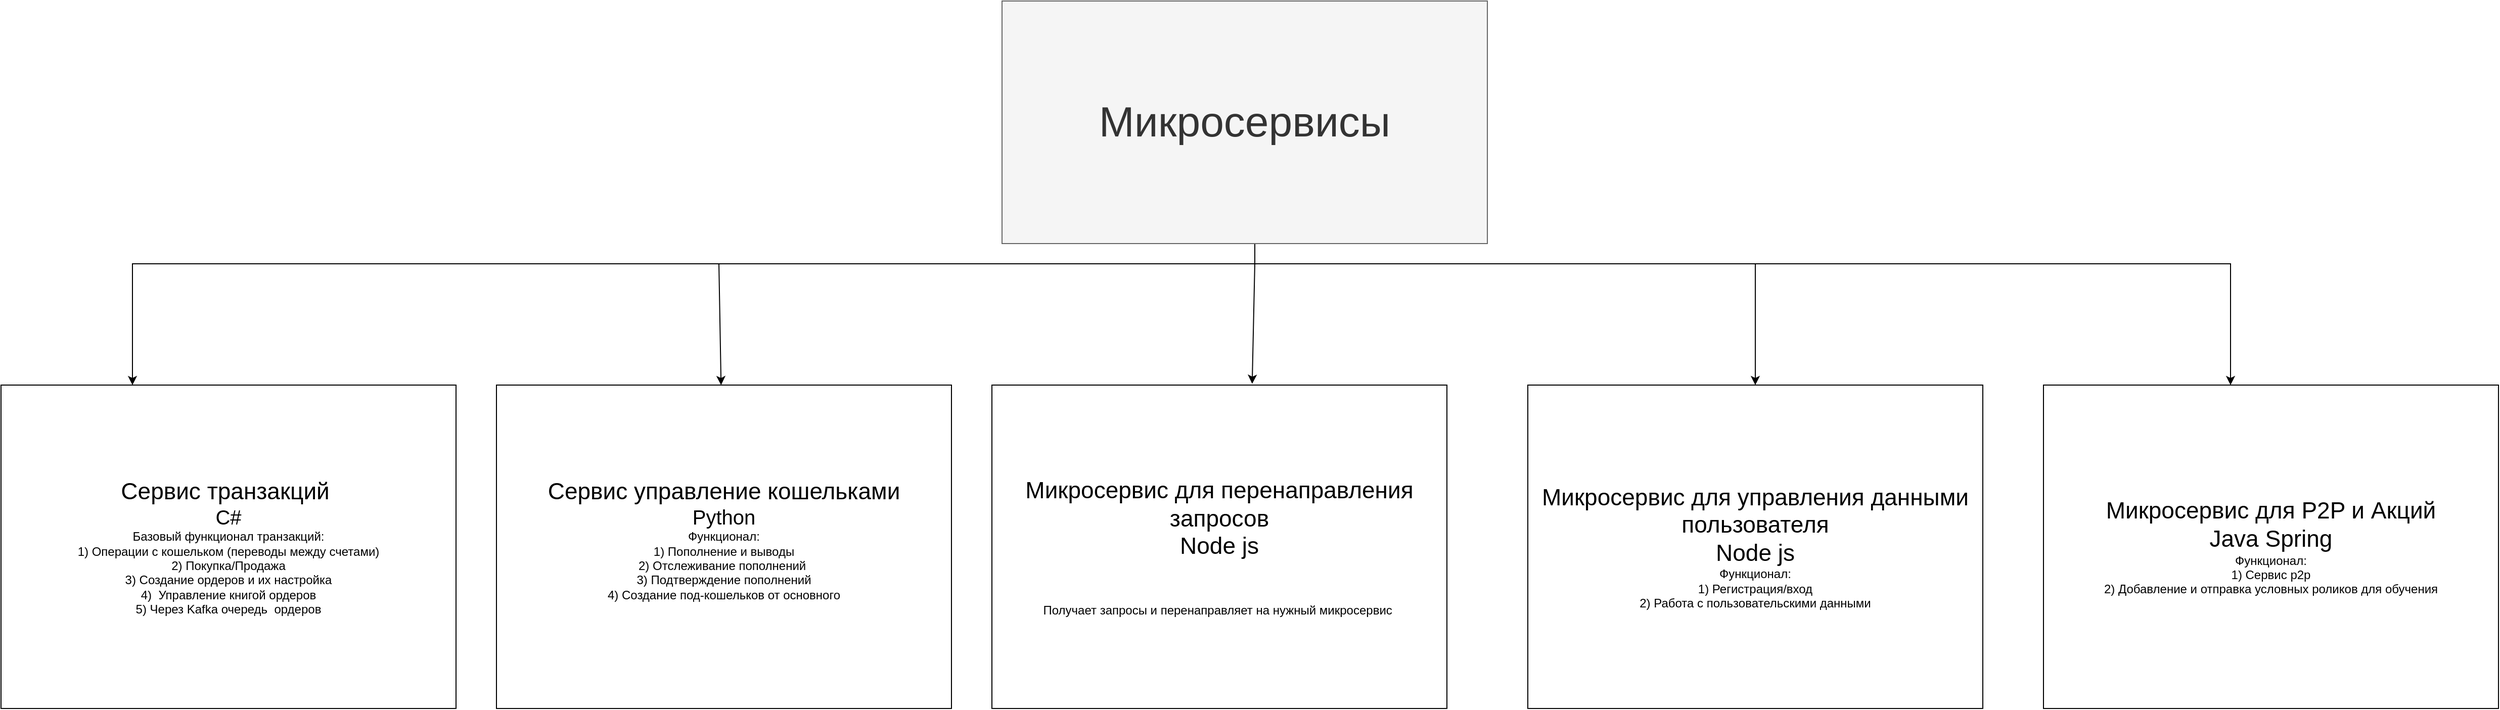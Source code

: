 <mxfile version="25.0.1">
  <diagram name="Page-1" id="12e1b939-464a-85fe-373e-61e167be1490">
    <mxGraphModel dx="4780" dy="2427" grid="1" gridSize="10" guides="1" tooltips="1" connect="1" arrows="1" fold="1" page="1" pageScale="1.5" pageWidth="1169" pageHeight="826" background="none" math="0" shadow="0">
      <root>
        <mxCell id="0" />
        <mxCell id="1" parent="0" />
        <mxCell id="X-kGlWM25ZlA-cKQ16NR-5" value="" style="edgeStyle=orthogonalEdgeStyle;rounded=0;orthogonalLoop=1;jettySize=auto;html=1;exitX=0.458;exitY=1;exitDx=0;exitDy=0;exitPerimeter=0;" parent="1" source="X-kGlWM25ZlA-cKQ16NR-1" edge="1">
          <mxGeometry relative="1" as="geometry">
            <mxPoint x="1430.0" y="280" as="sourcePoint" />
            <mxPoint x="640" y="420" as="targetPoint" />
            <Array as="points">
              <mxPoint x="1750" y="287" />
              <mxPoint x="1750" y="287" />
              <mxPoint x="1750" y="300" />
              <mxPoint x="640" y="300" />
            </Array>
          </mxGeometry>
        </mxCell>
        <mxCell id="X-kGlWM25ZlA-cKQ16NR-1" value="&lt;font style=&quot;font-size: 42px;&quot;&gt;Микросервисы&lt;/font&gt;" style="text;html=1;align=center;verticalAlign=middle;whiteSpace=wrap;rounded=0;fillColor=#f5f5f5;fontColor=#333333;strokeColor=#666666;" parent="1" vertex="1">
          <mxGeometry x="1500" y="40" width="480" height="240" as="geometry" />
        </mxCell>
        <mxCell id="X-kGlWM25ZlA-cKQ16NR-4" value="&lt;font style=&quot;font-size: 23px;&quot;&gt;Сервис транзакций&amp;nbsp;&lt;/font&gt;&lt;div&gt;&lt;font style=&quot;font-size: 20px;&quot;&gt;C#&lt;/font&gt;&lt;/div&gt;&lt;div&gt;Базовый функционал транзакций:&lt;br&gt;1) Операции с кошельком (переводы между счетами)&lt;/div&gt;&lt;div&gt;2) Покупка/Продажа&lt;/div&gt;&lt;div&gt;3) Создание ордеров и их настройка&lt;/div&gt;&lt;div&gt;4)&amp;nbsp; Управление книгой ордеров&lt;/div&gt;&lt;div&gt;5) Через Kafka очередь&amp;nbsp; ордеров&lt;/div&gt;" style="whiteSpace=wrap;html=1;" parent="1" vertex="1">
          <mxGeometry x="510" y="420" width="450" height="320" as="geometry" />
        </mxCell>
        <mxCell id="X-kGlWM25ZlA-cKQ16NR-10" value="&lt;font style=&quot;font-size: 23px;&quot;&gt;Сервис управление кошельками&lt;/font&gt;&lt;div&gt;&lt;span style=&quot;font-size: 20px;&quot;&gt;Python&lt;/span&gt;&lt;/div&gt;&lt;div&gt;Функционал:&lt;/div&gt;&lt;div&gt;1) Пополнение и выводы&lt;br&gt;2) Отслеживание пополнений&amp;nbsp;&lt;/div&gt;&lt;div&gt;3) Подтверждение пополнений&lt;/div&gt;&lt;div&gt;4) Создание под-кошельков от основного&lt;/div&gt;&lt;div&gt;&lt;br&gt;&lt;/div&gt;" style="whiteSpace=wrap;html=1;" parent="1" vertex="1">
          <mxGeometry x="1000" y="420" width="450" height="320" as="geometry" />
        </mxCell>
        <mxCell id="X-kGlWM25ZlA-cKQ16NR-11" value="&lt;div&gt;&lt;span style=&quot;font-size: 23px;&quot;&gt;Микросервис для перенаправления запросов&lt;/span&gt;&lt;/div&gt;&lt;div&gt;&lt;span style=&quot;font-size: 23px;&quot;&gt;Node js&lt;/span&gt;&lt;/div&gt;&lt;div&gt;&lt;span style=&quot;font-size: 23px;&quot;&gt;&lt;br&gt;&lt;/span&gt;&lt;/div&gt;&lt;div&gt;&lt;br&gt;&lt;/div&gt;&lt;div&gt;Получает запросы и перенаправляет на нужный микросервис&amp;nbsp;&lt;/div&gt;" style="whiteSpace=wrap;html=1;" parent="1" vertex="1">
          <mxGeometry x="1490" y="420" width="450" height="320" as="geometry" />
        </mxCell>
        <mxCell id="X-kGlWM25ZlA-cKQ16NR-12" value="&lt;div&gt;&lt;span style=&quot;font-size: 23px;&quot;&gt;Микросервис для управления данными пользователя&lt;/span&gt;&lt;/div&gt;&lt;div&gt;&lt;span style=&quot;font-size: 23px;&quot;&gt;Node js&lt;/span&gt;&lt;/div&gt;&lt;div&gt;Функционал:&lt;/div&gt;&lt;div&gt;1) Регистрация/вход&lt;/div&gt;&lt;div&gt;2) Работа с пользовательскими данными&lt;/div&gt;" style="whiteSpace=wrap;html=1;" parent="1" vertex="1">
          <mxGeometry x="2020" y="420" width="450" height="320" as="geometry" />
        </mxCell>
        <mxCell id="X-kGlWM25ZlA-cKQ16NR-13" value="&lt;div&gt;&lt;span style=&quot;font-size: 23px;&quot;&gt;Микросервис для P2P и Акций&lt;/span&gt;&lt;/div&gt;&lt;div&gt;&lt;span style=&quot;font-size: 23px;&quot;&gt;Java Spring&lt;/span&gt;&lt;/div&gt;&lt;div&gt;Функционал:&lt;/div&gt;&lt;div&gt;1) Сервис p2p&lt;br&gt;&lt;/div&gt;&lt;div&gt;2) Добавление и отправка условных роликов для обучения&lt;/div&gt;" style="whiteSpace=wrap;html=1;" parent="1" vertex="1">
          <mxGeometry x="2530" y="420" width="450" height="320" as="geometry" />
        </mxCell>
        <mxCell id="X-kGlWM25ZlA-cKQ16NR-14" value="" style="endArrow=classic;html=1;rounded=0;" parent="1" target="X-kGlWM25ZlA-cKQ16NR-10" edge="1">
          <mxGeometry width="50" height="50" relative="1" as="geometry">
            <mxPoint x="1750" y="300" as="sourcePoint" />
            <mxPoint x="1680" y="520" as="targetPoint" />
            <Array as="points">
              <mxPoint x="1220" y="300" />
            </Array>
          </mxGeometry>
        </mxCell>
        <mxCell id="X-kGlWM25ZlA-cKQ16NR-15" value="" style="endArrow=classic;html=1;rounded=0;entryX=0.572;entryY=-0.004;entryDx=0;entryDy=0;entryPerimeter=0;" parent="1" target="X-kGlWM25ZlA-cKQ16NR-11" edge="1">
          <mxGeometry width="50" height="50" relative="1" as="geometry">
            <mxPoint x="1750" y="300" as="sourcePoint" />
            <mxPoint x="1680" y="520" as="targetPoint" />
          </mxGeometry>
        </mxCell>
        <mxCell id="X-kGlWM25ZlA-cKQ16NR-16" value="" style="endArrow=classic;html=1;rounded=0;entryX=0.5;entryY=0;entryDx=0;entryDy=0;" parent="1" target="X-kGlWM25ZlA-cKQ16NR-12" edge="1">
          <mxGeometry width="50" height="50" relative="1" as="geometry">
            <mxPoint x="1750" y="300" as="sourcePoint" />
            <mxPoint x="2140" y="400" as="targetPoint" />
            <Array as="points">
              <mxPoint x="2245" y="300" />
            </Array>
          </mxGeometry>
        </mxCell>
        <mxCell id="X-kGlWM25ZlA-cKQ16NR-17" value="" style="endArrow=classic;html=1;rounded=0;entryX=0.5;entryY=0;entryDx=0;entryDy=0;" parent="1" edge="1">
          <mxGeometry width="50" height="50" relative="1" as="geometry">
            <mxPoint x="2220" y="300" as="sourcePoint" />
            <mxPoint x="2715" y="420" as="targetPoint" />
            <Array as="points">
              <mxPoint x="2715" y="300" />
            </Array>
          </mxGeometry>
        </mxCell>
      </root>
    </mxGraphModel>
  </diagram>
</mxfile>
